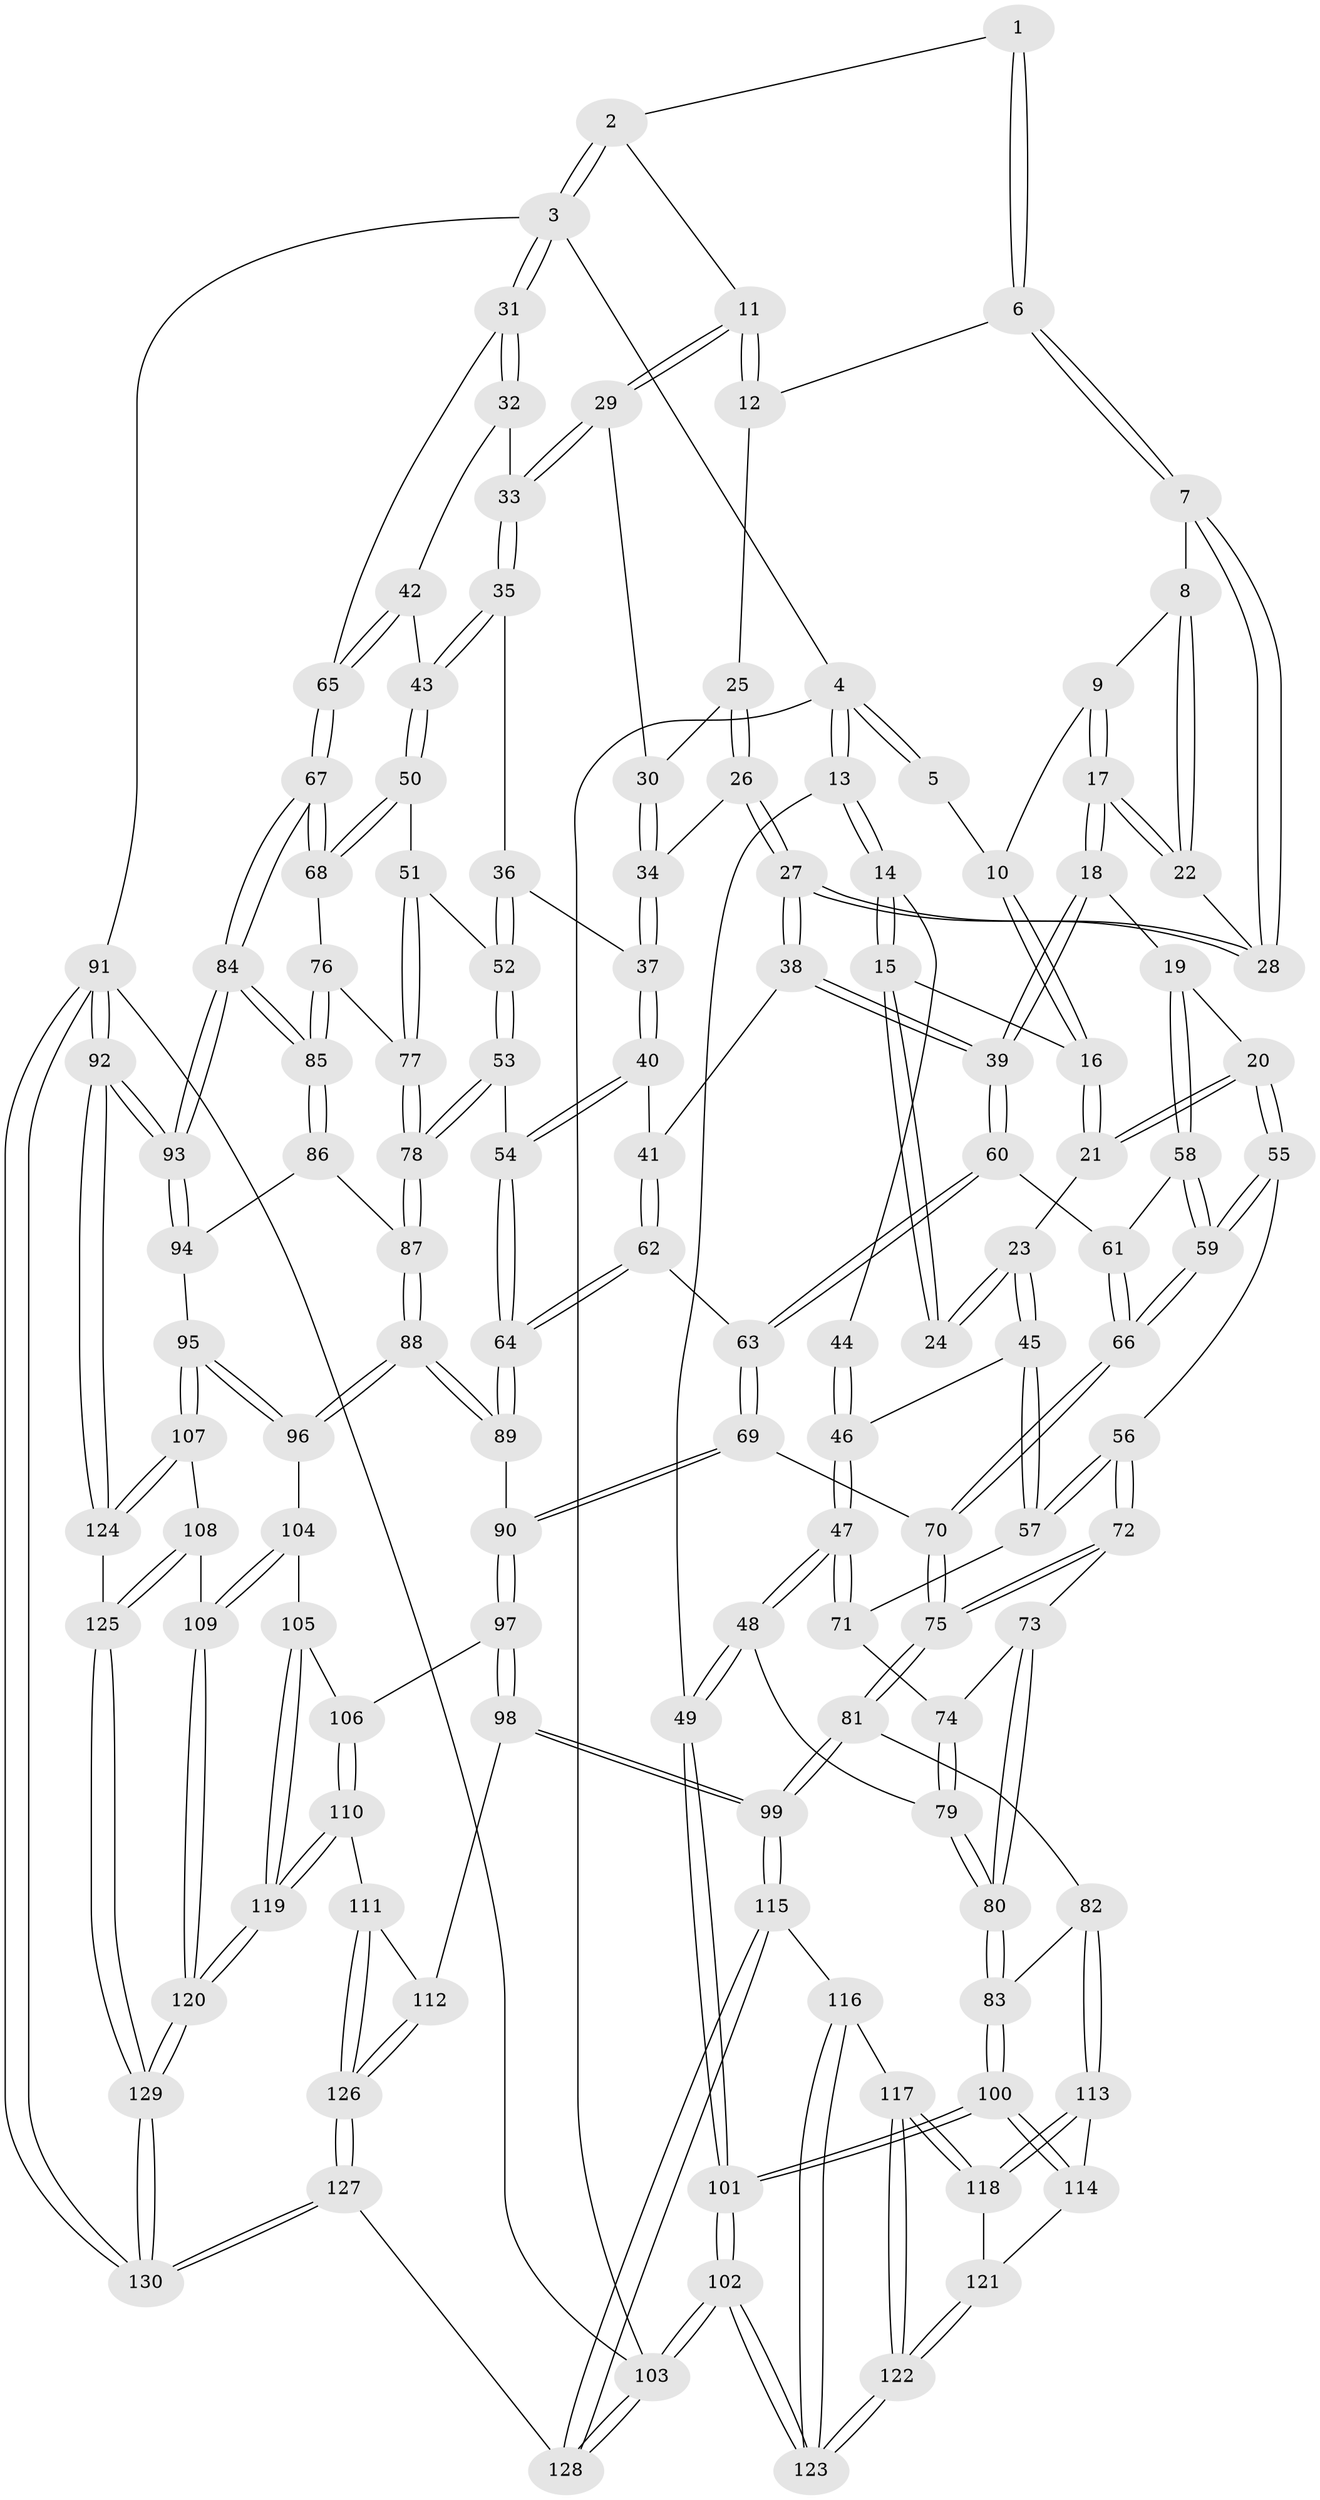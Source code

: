 // Generated by graph-tools (version 1.1) at 2025/27/03/15/25 16:27:56]
// undirected, 130 vertices, 322 edges
graph export_dot {
graph [start="1"]
  node [color=gray90,style=filled];
  1 [pos="+0.396872959056846+0"];
  2 [pos="+0.7477808554593922+0"];
  3 [pos="+1+0"];
  4 [pos="+0+0"];
  5 [pos="+0.2761883959123919+0"];
  6 [pos="+0.496141059260779+0.07495471686682278"];
  7 [pos="+0.48054651915444113+0.10234513127051524"];
  8 [pos="+0.3103593949662915+0"];
  9 [pos="+0.3044133620242102+0"];
  10 [pos="+0.2733552799810893+0"];
  11 [pos="+0.742744977899121+0"];
  12 [pos="+0.6557101075735589+0.007288571854330321"];
  13 [pos="+0+0.001876192562834952"];
  14 [pos="+0+0.08970361306536068"];
  15 [pos="+0.14296868841802723+0.06335045545211525"];
  16 [pos="+0.19296654983665604+0.015956651049327197"];
  17 [pos="+0.32290029447933394+0.1900114713195872"];
  18 [pos="+0.2946576202328873+0.22452235304889562"];
  19 [pos="+0.28642896754444874+0.23069243742520915"];
  20 [pos="+0.2783875053207513+0.23133808463475192"];
  21 [pos="+0.24428109385851726+0.22998421832337193"];
  22 [pos="+0.4494867635652635+0.15214114978064455"];
  23 [pos="+0.21970948246966487+0.23512144708665514"];
  24 [pos="+0.14811595455757506+0.2125769322085142"];
  25 [pos="+0.6169848317866964+0.10070715566457278"];
  26 [pos="+0.5734525026020109+0.20101720223348035"];
  27 [pos="+0.5347583188206531+0.2093343256631493"];
  28 [pos="+0.4690715428410969+0.14913885427131357"];
  29 [pos="+0.7911430697408728+0.04425035628634494"];
  30 [pos="+0.6667439993029177+0.16197901884359106"];
  31 [pos="+1+0.07875175597323199"];
  32 [pos="+0.9448263521296795+0.1367097417407194"];
  33 [pos="+0.8453774182896516+0.13771722284337648"];
  34 [pos="+0.6153078640945092+0.21432517982856447"];
  35 [pos="+0.8367148127673616+0.16908562532603852"];
  36 [pos="+0.715008971061378+0.2653657092606942"];
  37 [pos="+0.6925794397779738+0.26990061669344456"];
  38 [pos="+0.5157246053216253+0.2792295225552326"];
  39 [pos="+0.4932388266646569+0.3079380864430422"];
  40 [pos="+0.6660590022151652+0.31845688957012985"];
  41 [pos="+0.6076523036292635+0.3355637622219234"];
  42 [pos="+0.9966497232678067+0.3276462563349299"];
  43 [pos="+0.8941729234956585+0.3306126300148199"];
  44 [pos="+0.09008042948989584+0.2144340058313871"];
  45 [pos="+0.1538000089168892+0.3922802362862775"];
  46 [pos="+0.0651108493539933+0.2969901975283781"];
  47 [pos="+0+0.42700092185813493"];
  48 [pos="+0+0.48246319797068515"];
  49 [pos="+0+0.4839881983306654"];
  50 [pos="+0.8675609763279161+0.382380938638419"];
  51 [pos="+0.8350336802182569+0.4077548205527155"];
  52 [pos="+0.8057623992430775+0.4152904873813414"];
  53 [pos="+0.7406978796850445+0.4673151802534027"];
  54 [pos="+0.6964918896616005+0.49007960030536174"];
  55 [pos="+0.23923630081997913+0.4340227857356629"];
  56 [pos="+0.23077669832702802+0.434389908111201"];
  57 [pos="+0.15375061873147566+0.39268204814722746"];
  58 [pos="+0.3359359760204489+0.3367230815225176"];
  59 [pos="+0.27977733582250514+0.44280086328630675"];
  60 [pos="+0.4766454564654357+0.3701680184315149"];
  61 [pos="+0.3668913976423462+0.3556203960776946"];
  62 [pos="+0.5474821150366445+0.4906449819899578"];
  63 [pos="+0.5187530529931692+0.49042698670722673"];
  64 [pos="+0.6695656076356316+0.5201289105161679"];
  65 [pos="+1+0.3638206933714899"];
  66 [pos="+0.3732128716161731+0.5523606490739504"];
  67 [pos="+1+0.43432304732926297"];
  68 [pos="+0.981146646250029+0.4668495760792305"];
  69 [pos="+0.4436777998413116+0.5491891302260649"];
  70 [pos="+0.3791350352928633+0.5625150881279186"];
  71 [pos="+0.14841695999828328+0.3967033381774733"];
  72 [pos="+0.20338955883571475+0.5004756136610855"];
  73 [pos="+0.13500082470992456+0.5014745842075109"];
  74 [pos="+0.1329641361508137+0.4993409135186734"];
  75 [pos="+0.27543681005670184+0.675713226049095"];
  76 [pos="+0.9345469998058051+0.5181630041771564"];
  77 [pos="+0.9075457715027255+0.54182056287468"];
  78 [pos="+0.8996774847516521+0.5738347443208756"];
  79 [pos="+0+0.5177750042698126"];
  80 [pos="+0.16683222753995625+0.656225651770577"];
  81 [pos="+0.2640968260183988+0.6942812318947431"];
  82 [pos="+0.25690614420995667+0.6972282565883993"];
  83 [pos="+0.18355369437513938+0.6747960723031947"];
  84 [pos="+1+0.636065045970596"];
  85 [pos="+1+0.6292152812238369"];
  86 [pos="+0.9086202360771373+0.5885643920022958"];
  87 [pos="+0.8998090443742348+0.5800061100355808"];
  88 [pos="+0.729841477974476+0.6487095448720959"];
  89 [pos="+0.6829012847933831+0.5604345307000311"];
  90 [pos="+0.5265132505735826+0.6937967099681416"];
  91 [pos="+1+1"];
  92 [pos="+1+0.85233731422865"];
  93 [pos="+1+0.6494509016701493"];
  94 [pos="+0.916730283967442+0.6825112894451268"];
  95 [pos="+0.8720192599109543+0.7896689196323112"];
  96 [pos="+0.7309196495742187+0.7014006100715633"];
  97 [pos="+0.5417092576053801+0.7673943616128663"];
  98 [pos="+0.4684092816836408+0.8189680232637984"];
  99 [pos="+0.43995799966017524+0.824662916558148"];
  100 [pos="+0+0.7922027399772006"];
  101 [pos="+0+0.8352888716661958"];
  102 [pos="+0+1"];
  103 [pos="+0+1"];
  104 [pos="+0.6611425218167267+0.7643445322033855"];
  105 [pos="+0.6395011422660593+0.7711533295183058"];
  106 [pos="+0.6195044465664822+0.773132088054769"];
  107 [pos="+0.8744036373898005+0.7934407293674148"];
  108 [pos="+0.8680079934759418+0.8073061921695679"];
  109 [pos="+0.7474906605620664+0.9435763718094103"];
  110 [pos="+0.5881393146663086+0.9291620428147545"];
  111 [pos="+0.5864978261739511+0.9293686655956451"];
  112 [pos="+0.5298397631612821+0.8946018168383206"];
  113 [pos="+0.24822156966421471+0.7213754072167986"];
  114 [pos="+0.0847178255897432+0.8270195828312216"];
  115 [pos="+0.35826639575627495+1"];
  116 [pos="+0.2436323121947475+0.9170223272726565"];
  117 [pos="+0.22811000201593148+0.8788463821559943"];
  118 [pos="+0.22190130687172885+0.8419448349815356"];
  119 [pos="+0.6403515266523653+0.941518323301397"];
  120 [pos="+0.7329167239416563+1"];
  121 [pos="+0.1213995188774131+0.869841622493037"];
  122 [pos="+0.03719459543538351+0.9837183467713132"];
  123 [pos="+0+1"];
  124 [pos="+1+0.8443164305571694"];
  125 [pos="+0.8917267522632035+0.9792474645615351"];
  126 [pos="+0.48275154487220634+1"];
  127 [pos="+0.4297849907662872+1"];
  128 [pos="+0.3811630820541461+1"];
  129 [pos="+0.7802753700424421+1"];
  130 [pos="+0.7811191738245329+1"];
  1 -- 2;
  1 -- 6;
  1 -- 6;
  2 -- 3;
  2 -- 3;
  2 -- 11;
  3 -- 4;
  3 -- 31;
  3 -- 31;
  3 -- 91;
  4 -- 5;
  4 -- 5;
  4 -- 13;
  4 -- 13;
  4 -- 103;
  5 -- 10;
  6 -- 7;
  6 -- 7;
  6 -- 12;
  7 -- 8;
  7 -- 28;
  7 -- 28;
  8 -- 9;
  8 -- 22;
  8 -- 22;
  9 -- 10;
  9 -- 17;
  9 -- 17;
  10 -- 16;
  10 -- 16;
  11 -- 12;
  11 -- 12;
  11 -- 29;
  11 -- 29;
  12 -- 25;
  13 -- 14;
  13 -- 14;
  13 -- 49;
  14 -- 15;
  14 -- 15;
  14 -- 44;
  15 -- 16;
  15 -- 24;
  15 -- 24;
  16 -- 21;
  16 -- 21;
  17 -- 18;
  17 -- 18;
  17 -- 22;
  17 -- 22;
  18 -- 19;
  18 -- 39;
  18 -- 39;
  19 -- 20;
  19 -- 58;
  19 -- 58;
  20 -- 21;
  20 -- 21;
  20 -- 55;
  20 -- 55;
  21 -- 23;
  22 -- 28;
  23 -- 24;
  23 -- 24;
  23 -- 45;
  23 -- 45;
  25 -- 26;
  25 -- 26;
  25 -- 30;
  26 -- 27;
  26 -- 27;
  26 -- 34;
  27 -- 28;
  27 -- 28;
  27 -- 38;
  27 -- 38;
  29 -- 30;
  29 -- 33;
  29 -- 33;
  30 -- 34;
  30 -- 34;
  31 -- 32;
  31 -- 32;
  31 -- 65;
  32 -- 33;
  32 -- 42;
  33 -- 35;
  33 -- 35;
  34 -- 37;
  34 -- 37;
  35 -- 36;
  35 -- 43;
  35 -- 43;
  36 -- 37;
  36 -- 52;
  36 -- 52;
  37 -- 40;
  37 -- 40;
  38 -- 39;
  38 -- 39;
  38 -- 41;
  39 -- 60;
  39 -- 60;
  40 -- 41;
  40 -- 54;
  40 -- 54;
  41 -- 62;
  41 -- 62;
  42 -- 43;
  42 -- 65;
  42 -- 65;
  43 -- 50;
  43 -- 50;
  44 -- 46;
  44 -- 46;
  45 -- 46;
  45 -- 57;
  45 -- 57;
  46 -- 47;
  46 -- 47;
  47 -- 48;
  47 -- 48;
  47 -- 71;
  47 -- 71;
  48 -- 49;
  48 -- 49;
  48 -- 79;
  49 -- 101;
  49 -- 101;
  50 -- 51;
  50 -- 68;
  50 -- 68;
  51 -- 52;
  51 -- 77;
  51 -- 77;
  52 -- 53;
  52 -- 53;
  53 -- 54;
  53 -- 78;
  53 -- 78;
  54 -- 64;
  54 -- 64;
  55 -- 56;
  55 -- 59;
  55 -- 59;
  56 -- 57;
  56 -- 57;
  56 -- 72;
  56 -- 72;
  57 -- 71;
  58 -- 59;
  58 -- 59;
  58 -- 61;
  59 -- 66;
  59 -- 66;
  60 -- 61;
  60 -- 63;
  60 -- 63;
  61 -- 66;
  61 -- 66;
  62 -- 63;
  62 -- 64;
  62 -- 64;
  63 -- 69;
  63 -- 69;
  64 -- 89;
  64 -- 89;
  65 -- 67;
  65 -- 67;
  66 -- 70;
  66 -- 70;
  67 -- 68;
  67 -- 68;
  67 -- 84;
  67 -- 84;
  68 -- 76;
  69 -- 70;
  69 -- 90;
  69 -- 90;
  70 -- 75;
  70 -- 75;
  71 -- 74;
  72 -- 73;
  72 -- 75;
  72 -- 75;
  73 -- 74;
  73 -- 80;
  73 -- 80;
  74 -- 79;
  74 -- 79;
  75 -- 81;
  75 -- 81;
  76 -- 77;
  76 -- 85;
  76 -- 85;
  77 -- 78;
  77 -- 78;
  78 -- 87;
  78 -- 87;
  79 -- 80;
  79 -- 80;
  80 -- 83;
  80 -- 83;
  81 -- 82;
  81 -- 99;
  81 -- 99;
  82 -- 83;
  82 -- 113;
  82 -- 113;
  83 -- 100;
  83 -- 100;
  84 -- 85;
  84 -- 85;
  84 -- 93;
  84 -- 93;
  85 -- 86;
  85 -- 86;
  86 -- 87;
  86 -- 94;
  87 -- 88;
  87 -- 88;
  88 -- 89;
  88 -- 89;
  88 -- 96;
  88 -- 96;
  89 -- 90;
  90 -- 97;
  90 -- 97;
  91 -- 92;
  91 -- 92;
  91 -- 130;
  91 -- 130;
  91 -- 103;
  92 -- 93;
  92 -- 93;
  92 -- 124;
  92 -- 124;
  93 -- 94;
  93 -- 94;
  94 -- 95;
  95 -- 96;
  95 -- 96;
  95 -- 107;
  95 -- 107;
  96 -- 104;
  97 -- 98;
  97 -- 98;
  97 -- 106;
  98 -- 99;
  98 -- 99;
  98 -- 112;
  99 -- 115;
  99 -- 115;
  100 -- 101;
  100 -- 101;
  100 -- 114;
  100 -- 114;
  101 -- 102;
  101 -- 102;
  102 -- 103;
  102 -- 103;
  102 -- 123;
  102 -- 123;
  103 -- 128;
  103 -- 128;
  104 -- 105;
  104 -- 109;
  104 -- 109;
  105 -- 106;
  105 -- 119;
  105 -- 119;
  106 -- 110;
  106 -- 110;
  107 -- 108;
  107 -- 124;
  107 -- 124;
  108 -- 109;
  108 -- 125;
  108 -- 125;
  109 -- 120;
  109 -- 120;
  110 -- 111;
  110 -- 119;
  110 -- 119;
  111 -- 112;
  111 -- 126;
  111 -- 126;
  112 -- 126;
  112 -- 126;
  113 -- 114;
  113 -- 118;
  113 -- 118;
  114 -- 121;
  115 -- 116;
  115 -- 128;
  115 -- 128;
  116 -- 117;
  116 -- 123;
  116 -- 123;
  117 -- 118;
  117 -- 118;
  117 -- 122;
  117 -- 122;
  118 -- 121;
  119 -- 120;
  119 -- 120;
  120 -- 129;
  120 -- 129;
  121 -- 122;
  121 -- 122;
  122 -- 123;
  122 -- 123;
  124 -- 125;
  125 -- 129;
  125 -- 129;
  126 -- 127;
  126 -- 127;
  127 -- 128;
  127 -- 130;
  127 -- 130;
  129 -- 130;
  129 -- 130;
}
